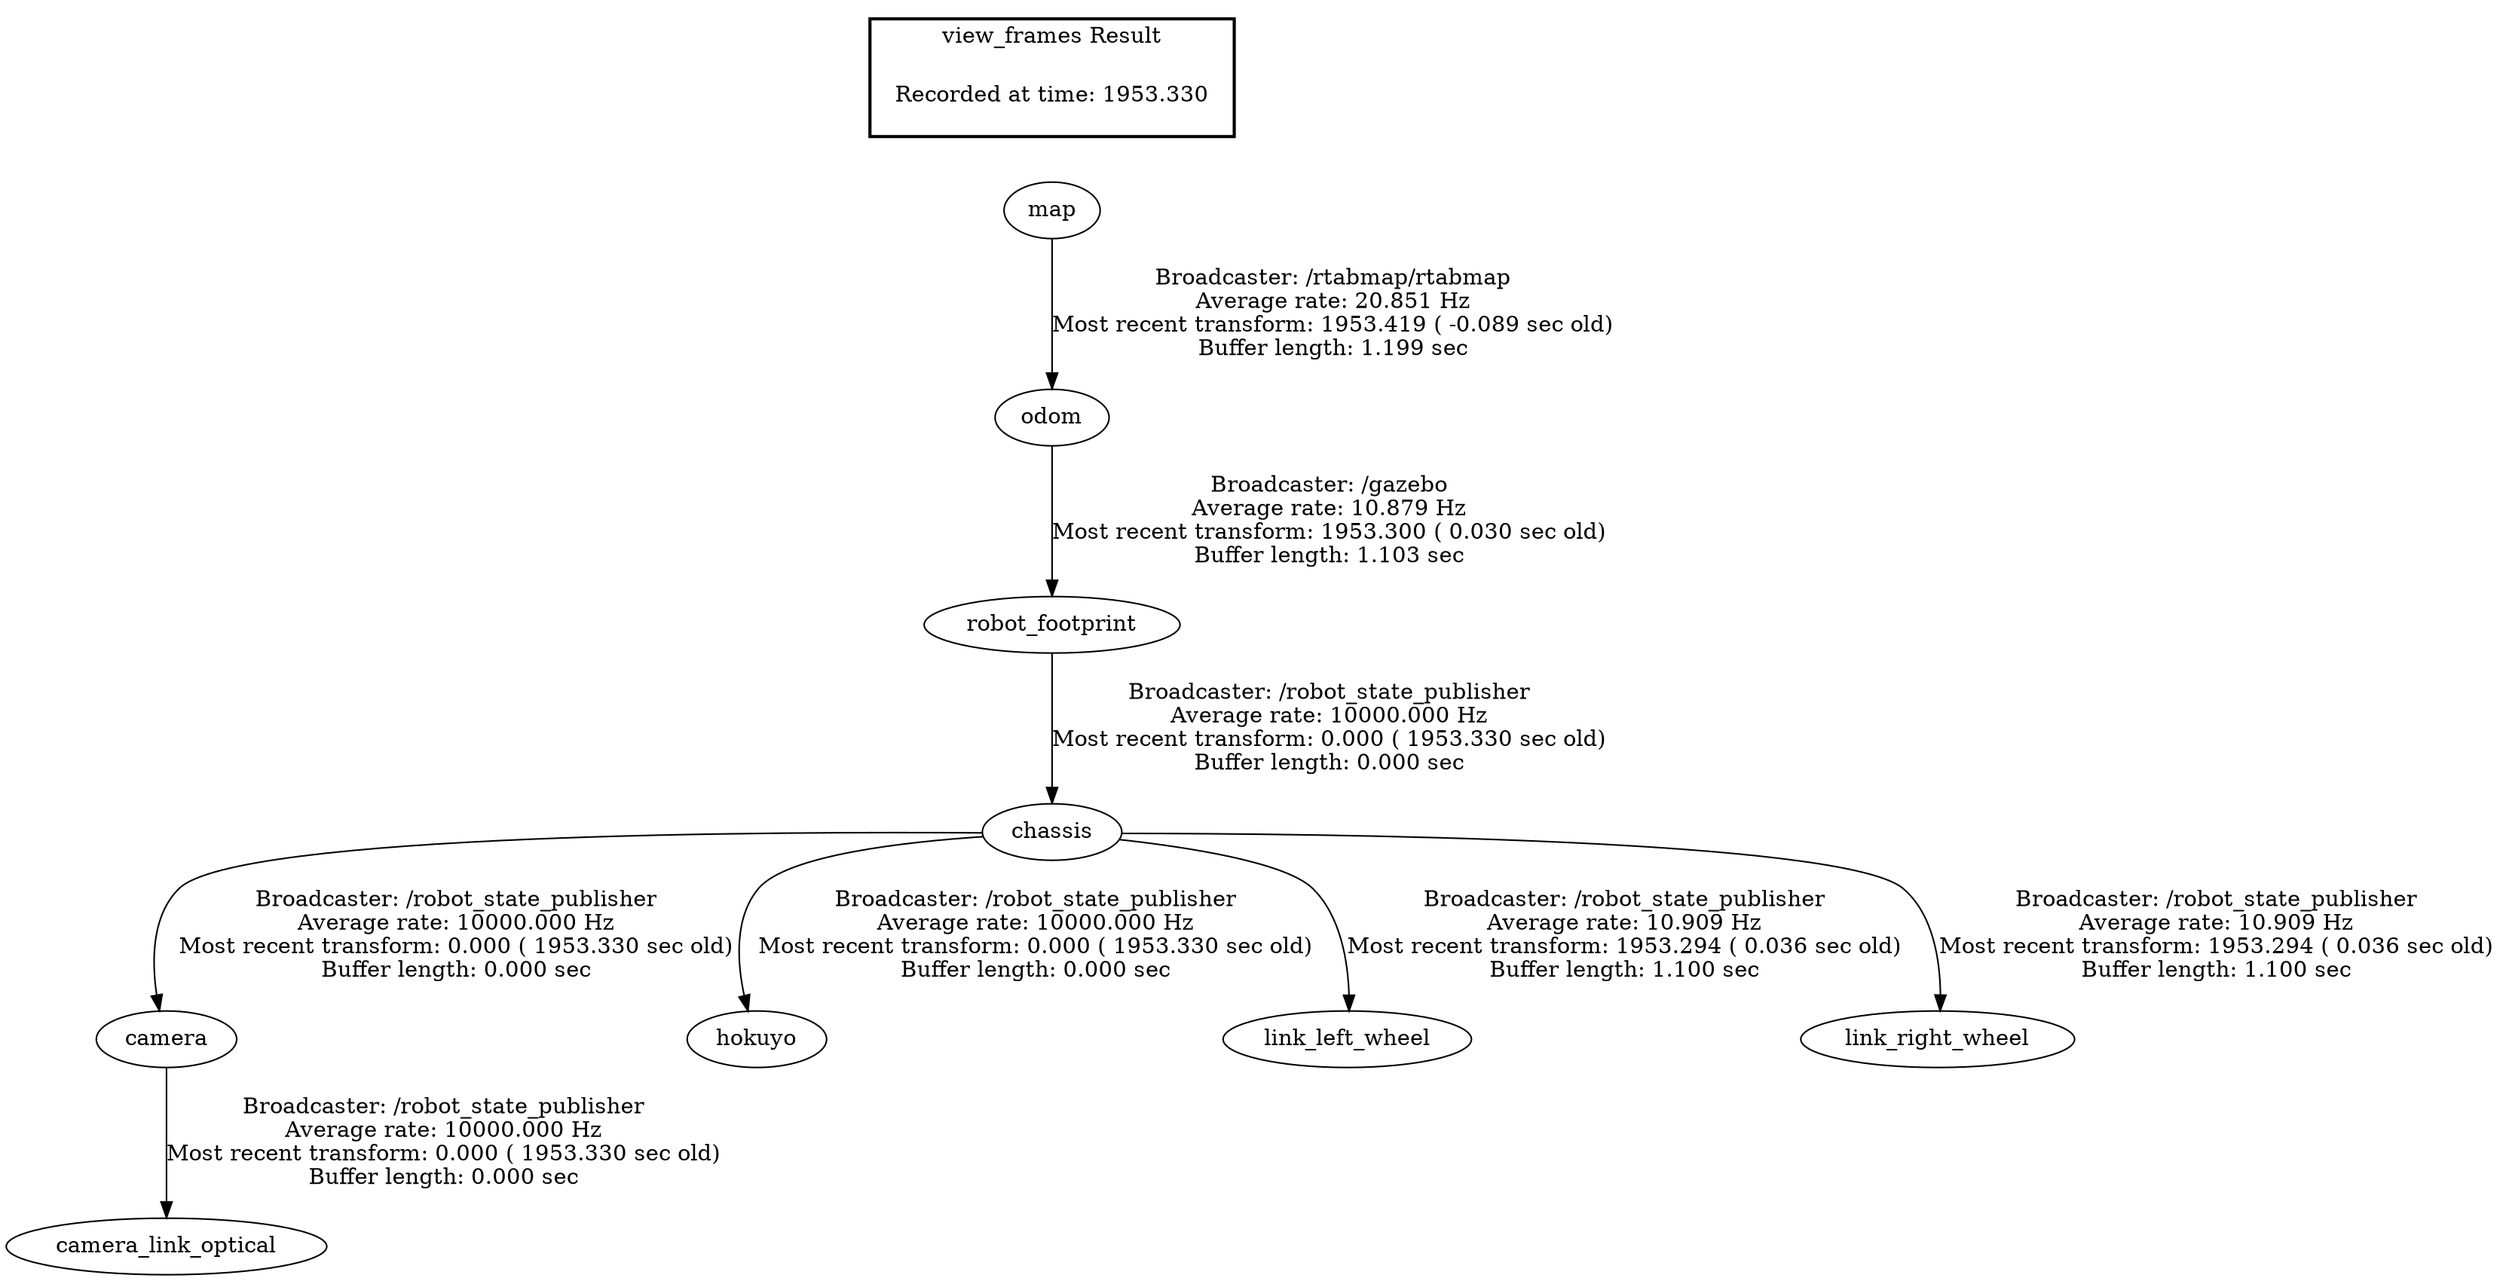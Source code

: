 digraph G {
"chassis" -> "camera"[label="Broadcaster: /robot_state_publisher\nAverage rate: 10000.000 Hz\nMost recent transform: 0.000 ( 1953.330 sec old)\nBuffer length: 0.000 sec\n"];
"robot_footprint" -> "chassis"[label="Broadcaster: /robot_state_publisher\nAverage rate: 10000.000 Hz\nMost recent transform: 0.000 ( 1953.330 sec old)\nBuffer length: 0.000 sec\n"];
"camera" -> "camera_link_optical"[label="Broadcaster: /robot_state_publisher\nAverage rate: 10000.000 Hz\nMost recent transform: 0.000 ( 1953.330 sec old)\nBuffer length: 0.000 sec\n"];
"chassis" -> "hokuyo"[label="Broadcaster: /robot_state_publisher\nAverage rate: 10000.000 Hz\nMost recent transform: 0.000 ( 1953.330 sec old)\nBuffer length: 0.000 sec\n"];
"odom" -> "robot_footprint"[label="Broadcaster: /gazebo\nAverage rate: 10.879 Hz\nMost recent transform: 1953.300 ( 0.030 sec old)\nBuffer length: 1.103 sec\n"];
"map" -> "odom"[label="Broadcaster: /rtabmap/rtabmap\nAverage rate: 20.851 Hz\nMost recent transform: 1953.419 ( -0.089 sec old)\nBuffer length: 1.199 sec\n"];
"chassis" -> "link_left_wheel"[label="Broadcaster: /robot_state_publisher\nAverage rate: 10.909 Hz\nMost recent transform: 1953.294 ( 0.036 sec old)\nBuffer length: 1.100 sec\n"];
"chassis" -> "link_right_wheel"[label="Broadcaster: /robot_state_publisher\nAverage rate: 10.909 Hz\nMost recent transform: 1953.294 ( 0.036 sec old)\nBuffer length: 1.100 sec\n"];
edge [style=invis];
 subgraph cluster_legend { style=bold; color=black; label ="view_frames Result";
"Recorded at time: 1953.330"[ shape=plaintext ] ;
 }->"map";
}
